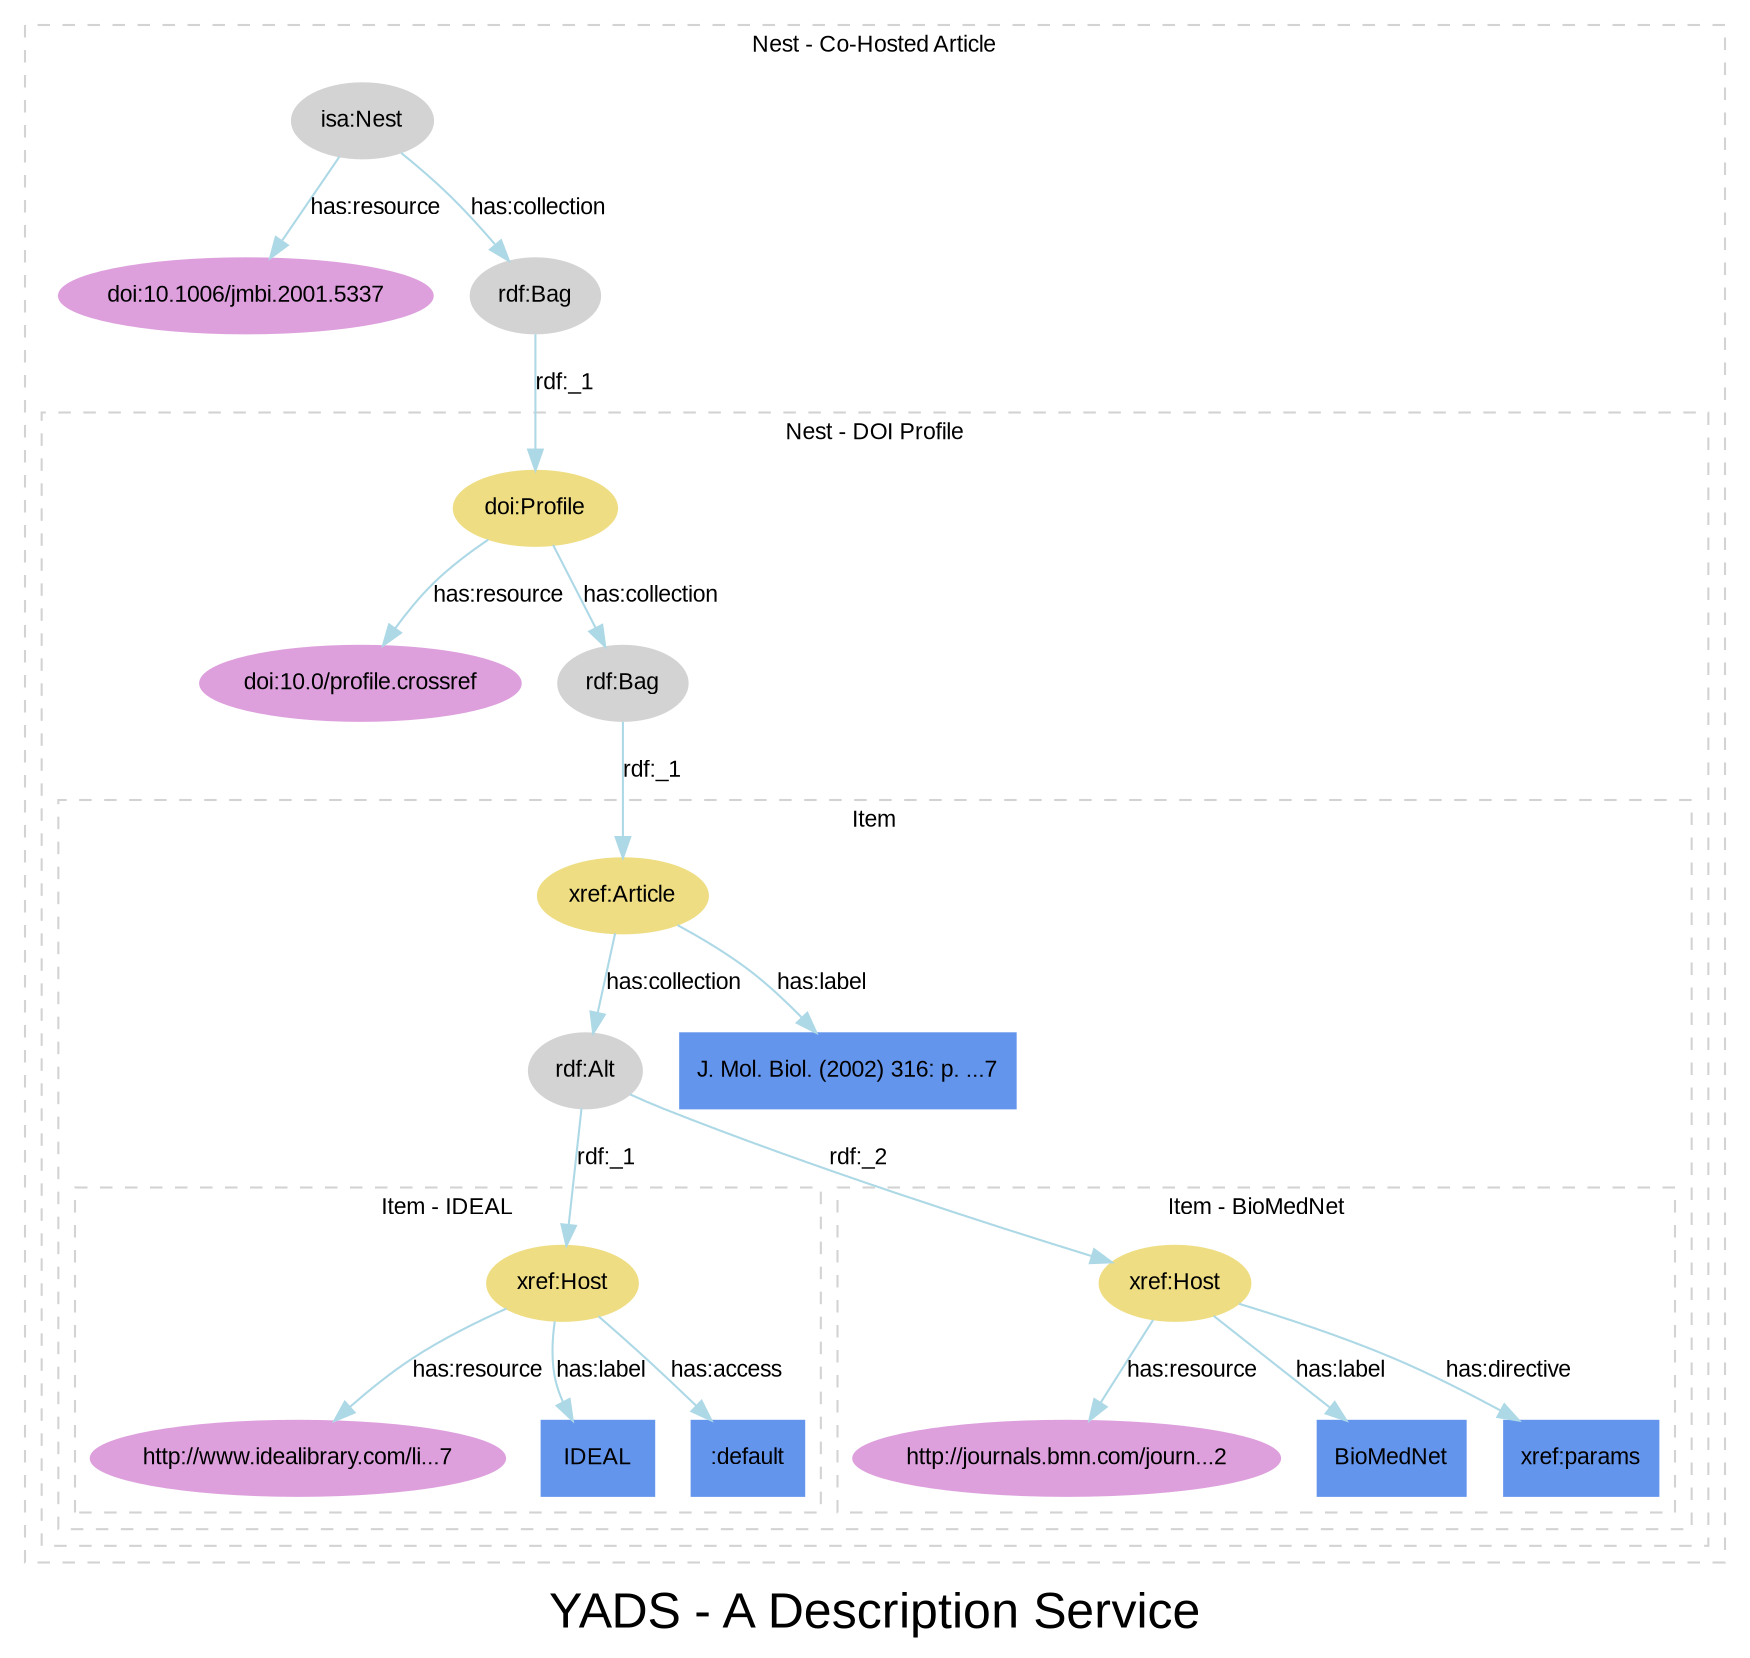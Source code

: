 
digraph yads { 



graph [

  fontname=arial, fontsize=24

  label="YADS - A Description Service"

];

node [

  fontname=arial, fontsize=11, fontcolor=black,

  style=filled, color=cornflowerblue,

];

edge [

  fontname=arial, fontsize=11, fontcolor=black,

  style=filled, color=lightblue,

];

rankdir=TB;



subgraph cluster_1 {



  style=dashed; color=lightgrey;

  fontname=arial; fontsize=11;

  fontcolor="black"; label="Nest - Co-Hosted Article";



  ":_1" [label="isa:Nest", color=lightgrey, URL="http://www2.elsevier.co.uk/~tony/1014/yads-schema-2002-04-03#Nest"];

  ":_1" -> "doi:10.1006/jmbi.2001.5337" [label="has:resource", URL="http://www2.elsevier.co.uk/~tony/1014/yads-schema-2002-04-03#resource"];

  ":_1" -> ":_2" [label="has:collection", URL="http://www2.elsevier.co.uk/~tony/1014/yads-schema-2002-04-03#collection"];

  ":_2" [label="rdf:Bag", color=lightgrey];

  "doi:10.1006/jmbi.2001.5337" [color=plum, URL="http://dx.doi.org/10.1006/jmbi.2001.5337"];

  ":_2" [label="rdf:Bag", color=lightgrey, URL="http://www.w3.org/1999/02/22-rdf-syntax-ns#Bag"];

  ":_2" -> ":_3" [label="rdf:_1", URL="http://www.w3.org/1999/02/22-rdf-syntax-ns#_1"];

":_3" [label="isa:Nest"]



subgraph cluster_3 {



  style=dashed; color=lightgrey;

  fontname=arial; fontsize=11;

  fontcolor="black"; label="Nest - DOI Profile";



  ":_3" [label="doi:Profile", color=lightgoldenrod];

  ":_3" -> "doi:10.0/profile.crossref" [label="has:resource", URL="http://www2.elsevier.co.uk/~tony/1014/yads-schema-2002-04-03#resource"];

  ":_3" -> ":_4" [label="has:collection", URL="http://www2.elsevier.co.uk/~tony/1014/yads-schema-2002-04-03#collection"];

  ":_4" [label="rdf:Bag", color=lightgrey];



  "doi:10.0/profile.crossref" [color=plum, URL="http://dx.doi.org/10.0/profile.crossref"];

  ":_4" [label="rdf:Bag", color=lightgrey, URL="http://www.w3.org/1999/02/22-rdf-syntax-ns#Bag"];

  ":_4" -> ":_5" [label="rdf:_1", URL="http://www.w3.org/1999/02/22-rdf-syntax-ns#_1"];

":_5" [label="isa:Item"]



subgraph cluster_5 {



  style=dashed; color=lightgrey;

  fontname=arial; fontsize=11;

  fontcolor="black"; label="Item";



  ":_5" [label="xref:Article", color=lightgoldenrod];

  ":_5" -> ":_6" [label="has:collection", URL="http://www2.elsevier.co.uk/~tony/1014/yads-schema-2002-04-03#collection"];

  ":_6" [label="rdf:Alt", color=lightgrey];

  ":_5" -> "node_7" [label="has:label", URL="http://www2.elsevier.co.uk/~tony/1014/yads-schema-2002-04-03#label"];



  ":_6" [label="rdf:Alt", color=lightgrey, URL="http://www.w3.org/1999/02/22-rdf-syntax-ns#Alt"];

  ":_6" -> ":_7" [label="rdf:_1", URL="http://www.w3.org/1999/02/22-rdf-syntax-ns#_1"];

":_7" [label="isa:Item"]

  ":_6" -> ":_8" [label="rdf:_2", URL="http://www.w3.org/1999/02/22-rdf-syntax-ns#_2"];

":_8" [label="isa:Item"]



subgraph cluster_7 {



  style=dashed; color=lightgrey;

  fontname=arial; fontsize=11;

  fontcolor="black"; label="Item - IDEAL";



  ":_7" [label="xref:Host", color=lightgoldenrod];

  ":_7" -> "http://www.idealibrary.com/li...7" [label="has:resource", URL="http://www2.elsevier.co.uk/~tony/1014/yads-schema-2002-04-03#resource"];



  ":_7" -> "node_2" [label="has:label", URL="http://www2.elsevier.co.uk/~tony/1014/yads-schema-2002-04-03#label"];

  ":_7" -> "node_3" [label="has:access", URL="http://www2.elsevier.co.uk/~tony/1014/yads-schema-2002-04-03#access"];

  "http://www.idealibrary.com/li...7" [color=plum, URL="http://www.idealibrary.com/links/doi/10.1006/jmbi.2001.5337"];

  "node_2" [shape=box, label="IDEAL"];

  "node_3" [shape=box, label=":default"];

}



subgraph cluster_8 {



  style=dashed; color=lightgrey;

  fontname=arial; fontsize=11;

  fontcolor="black"; label="Item - BioMedNet";



  ":_8" [label="xref:Host", color=lightgoldenrod];

  ":_8" -> "http://journals.bmn.com/journ...2" [label="has:resource", URL="http://www2.elsevier.co.uk/~tony/1014/yads-schema-2002-04-03#resource"];



  ":_8" -> "node_5" [label="has:label", URL="http://www2.elsevier.co.uk/~tony/1014/yads-schema-2002-04-03#label"];

  ":_8" -> "node_6" [label="has:directive", URL="http://www2.elsevier.co.uk/~tony/1014/yads-schema-2002-04-03#directive"];

  "http://journals.bmn.com/journ...2" [color=plum, URL="http://journals.bmn.com/journals/list/latest?uid=JMB.etd01126_10976868_v0316i02_00005337&amp;node=TOC%40%40JMB%40316%4002%40316_02"];

  "node_5" [shape=box, label="BioMedNet"];

  "node_6" [shape=box, label="xref:params"];

}



  "node_7" [shape=box, label="J. Mol. Biol. (2002) 316: p. ...7"];

}



}



}



}

